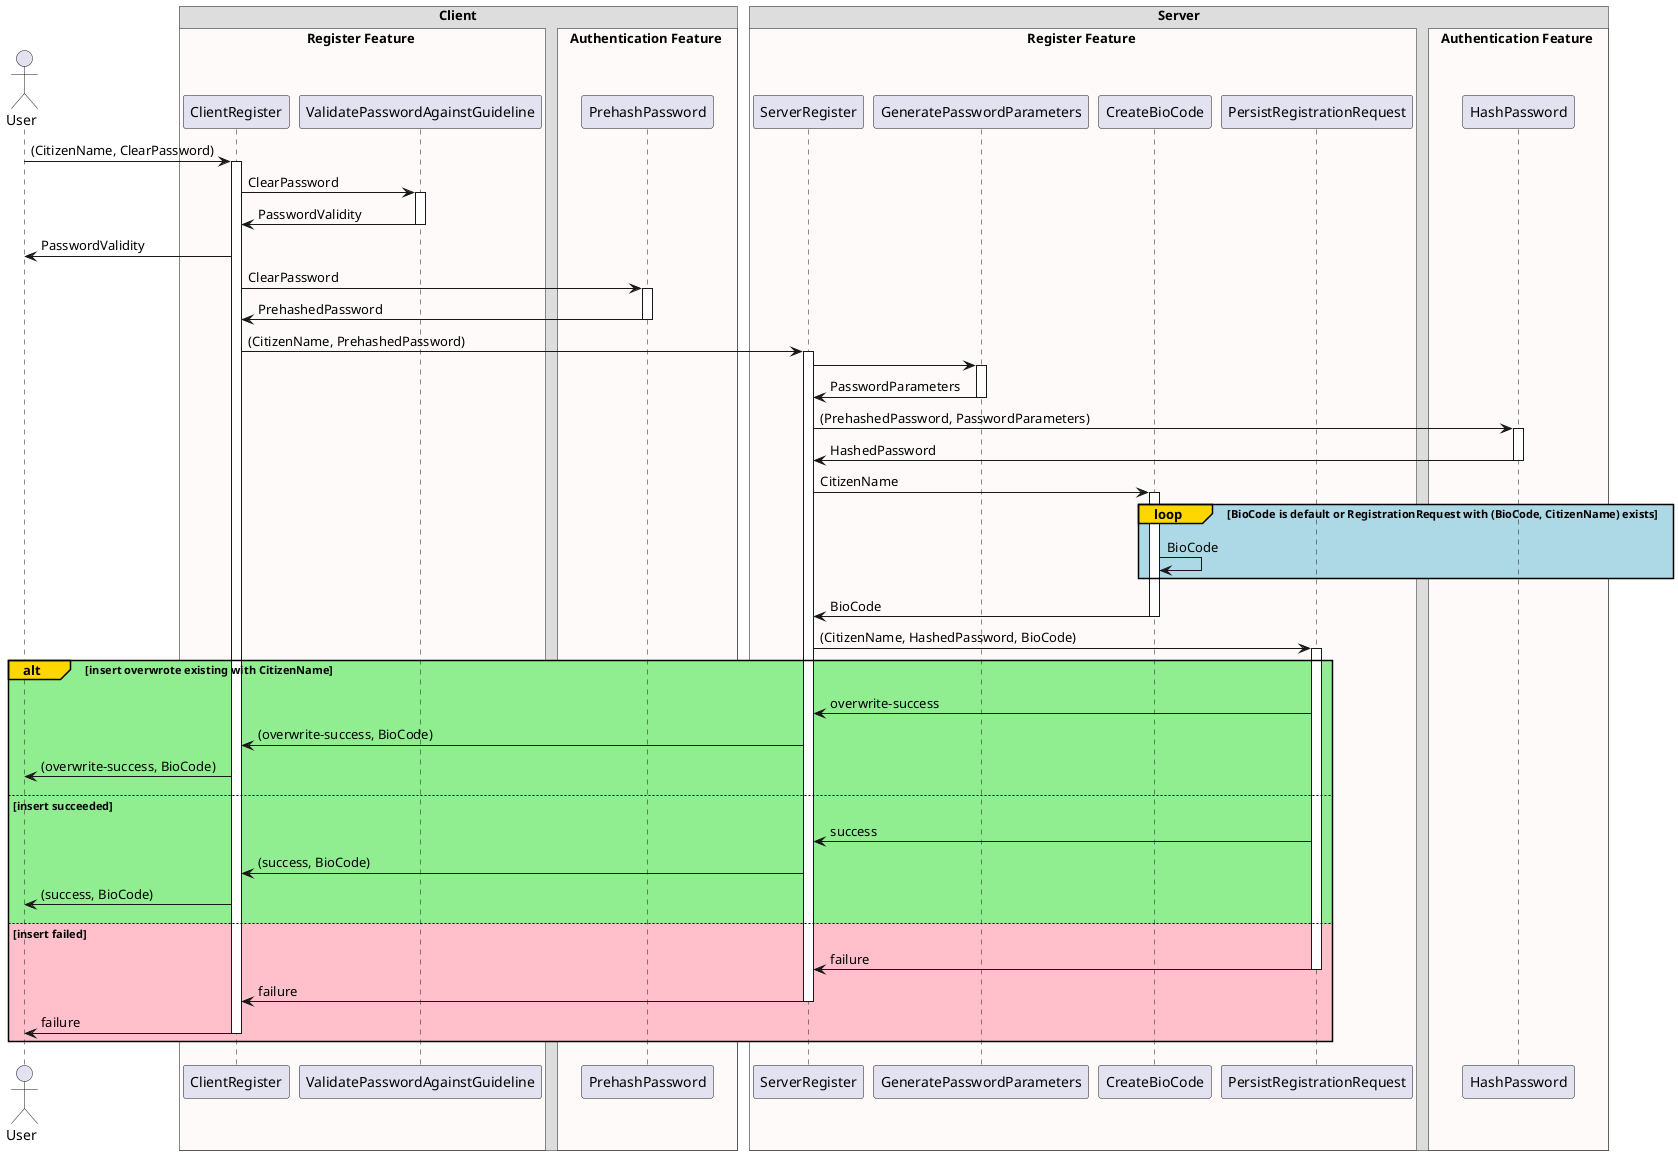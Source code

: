 @startuml

!pragma teoz true

actor User

box Client
box Register Feature #Snow
participant ClientRegister
participant ValidatePasswordAgainstGuideline
end box

box Authentication Feature #Snow
participant PrehashPassword
end box
end box

box Server
box Register Feature #Snow
participant ServerRegister
participant GeneratePasswordParameters
participant CreateBioCode
participant PersistRegistrationRequest
end box

box Authentication Feature #Snow
participant HashPassword
end box
end box

User -> ClientRegister: (CitizenName, ClearPassword)
activate ClientRegister

ClientRegister -> ValidatePasswordAgainstGuideline: ClearPassword
activate ValidatePasswordAgainstGuideline
ValidatePasswordAgainstGuideline -> ClientRegister: PasswordValidity
deactivate ValidatePasswordAgainstGuideline
ClientRegister -> User: PasswordValidity

ClientRegister -> PrehashPassword: ClearPassword
activate PrehashPassword
PrehashPassword -> ClientRegister: PrehashedPassword
deactivate PrehashPassword

ClientRegister -> ServerRegister: (CitizenName, PrehashedPassword)
activate ServerRegister
ServerRegister -> GeneratePasswordParameters
activate GeneratePasswordParameters
GeneratePasswordParameters -> ServerRegister: PasswordParameters
deactivate GeneratePasswordParameters
ServerRegister -> HashPassword: (PrehashedPassword, PasswordParameters)
activate HashPassword
HashPassword -> ServerRegister: HashedPassword
deactivate HashPassword

ServerRegister -> CreateBioCode: CitizenName
activate CreateBioCode
loop#Gold #LightBlue BioCode is default or RegistrationRequest with (BioCode, CitizenName) exists
    CreateBioCode -> CreateBioCode: BioCode
end
CreateBioCode -> ServerRegister: BioCode
deactivate CreateBioCode

ServerRegister -> PersistRegistrationRequest: (CitizenName, HashedPassword, BioCode)
activate PersistRegistrationRequest
alt#Gold #LightGreen insert overwrote existing with CitizenName
    PersistRegistrationRequest -> ServerRegister: overwrite-success

    ServerRegister -> ClientRegister: (overwrite-success, BioCode)
    ClientRegister -> User: (overwrite-success, BioCode)
else #LightGreen insert succeeded
    PersistRegistrationRequest -> ServerRegister: success

    ServerRegister -> ClientRegister: (success, BioCode)

    ClientRegister -> User: (success, BioCode)
else #Pink insert failed
    PersistRegistrationRequest -> ServerRegister: failure
    deactivate PersistRegistrationRequest
    ServerRegister -> ClientRegister: failure
    deactivate ServerRegister
    ClientRegister -> User: failure
    deactivate ClientRegister
end

@enduml
